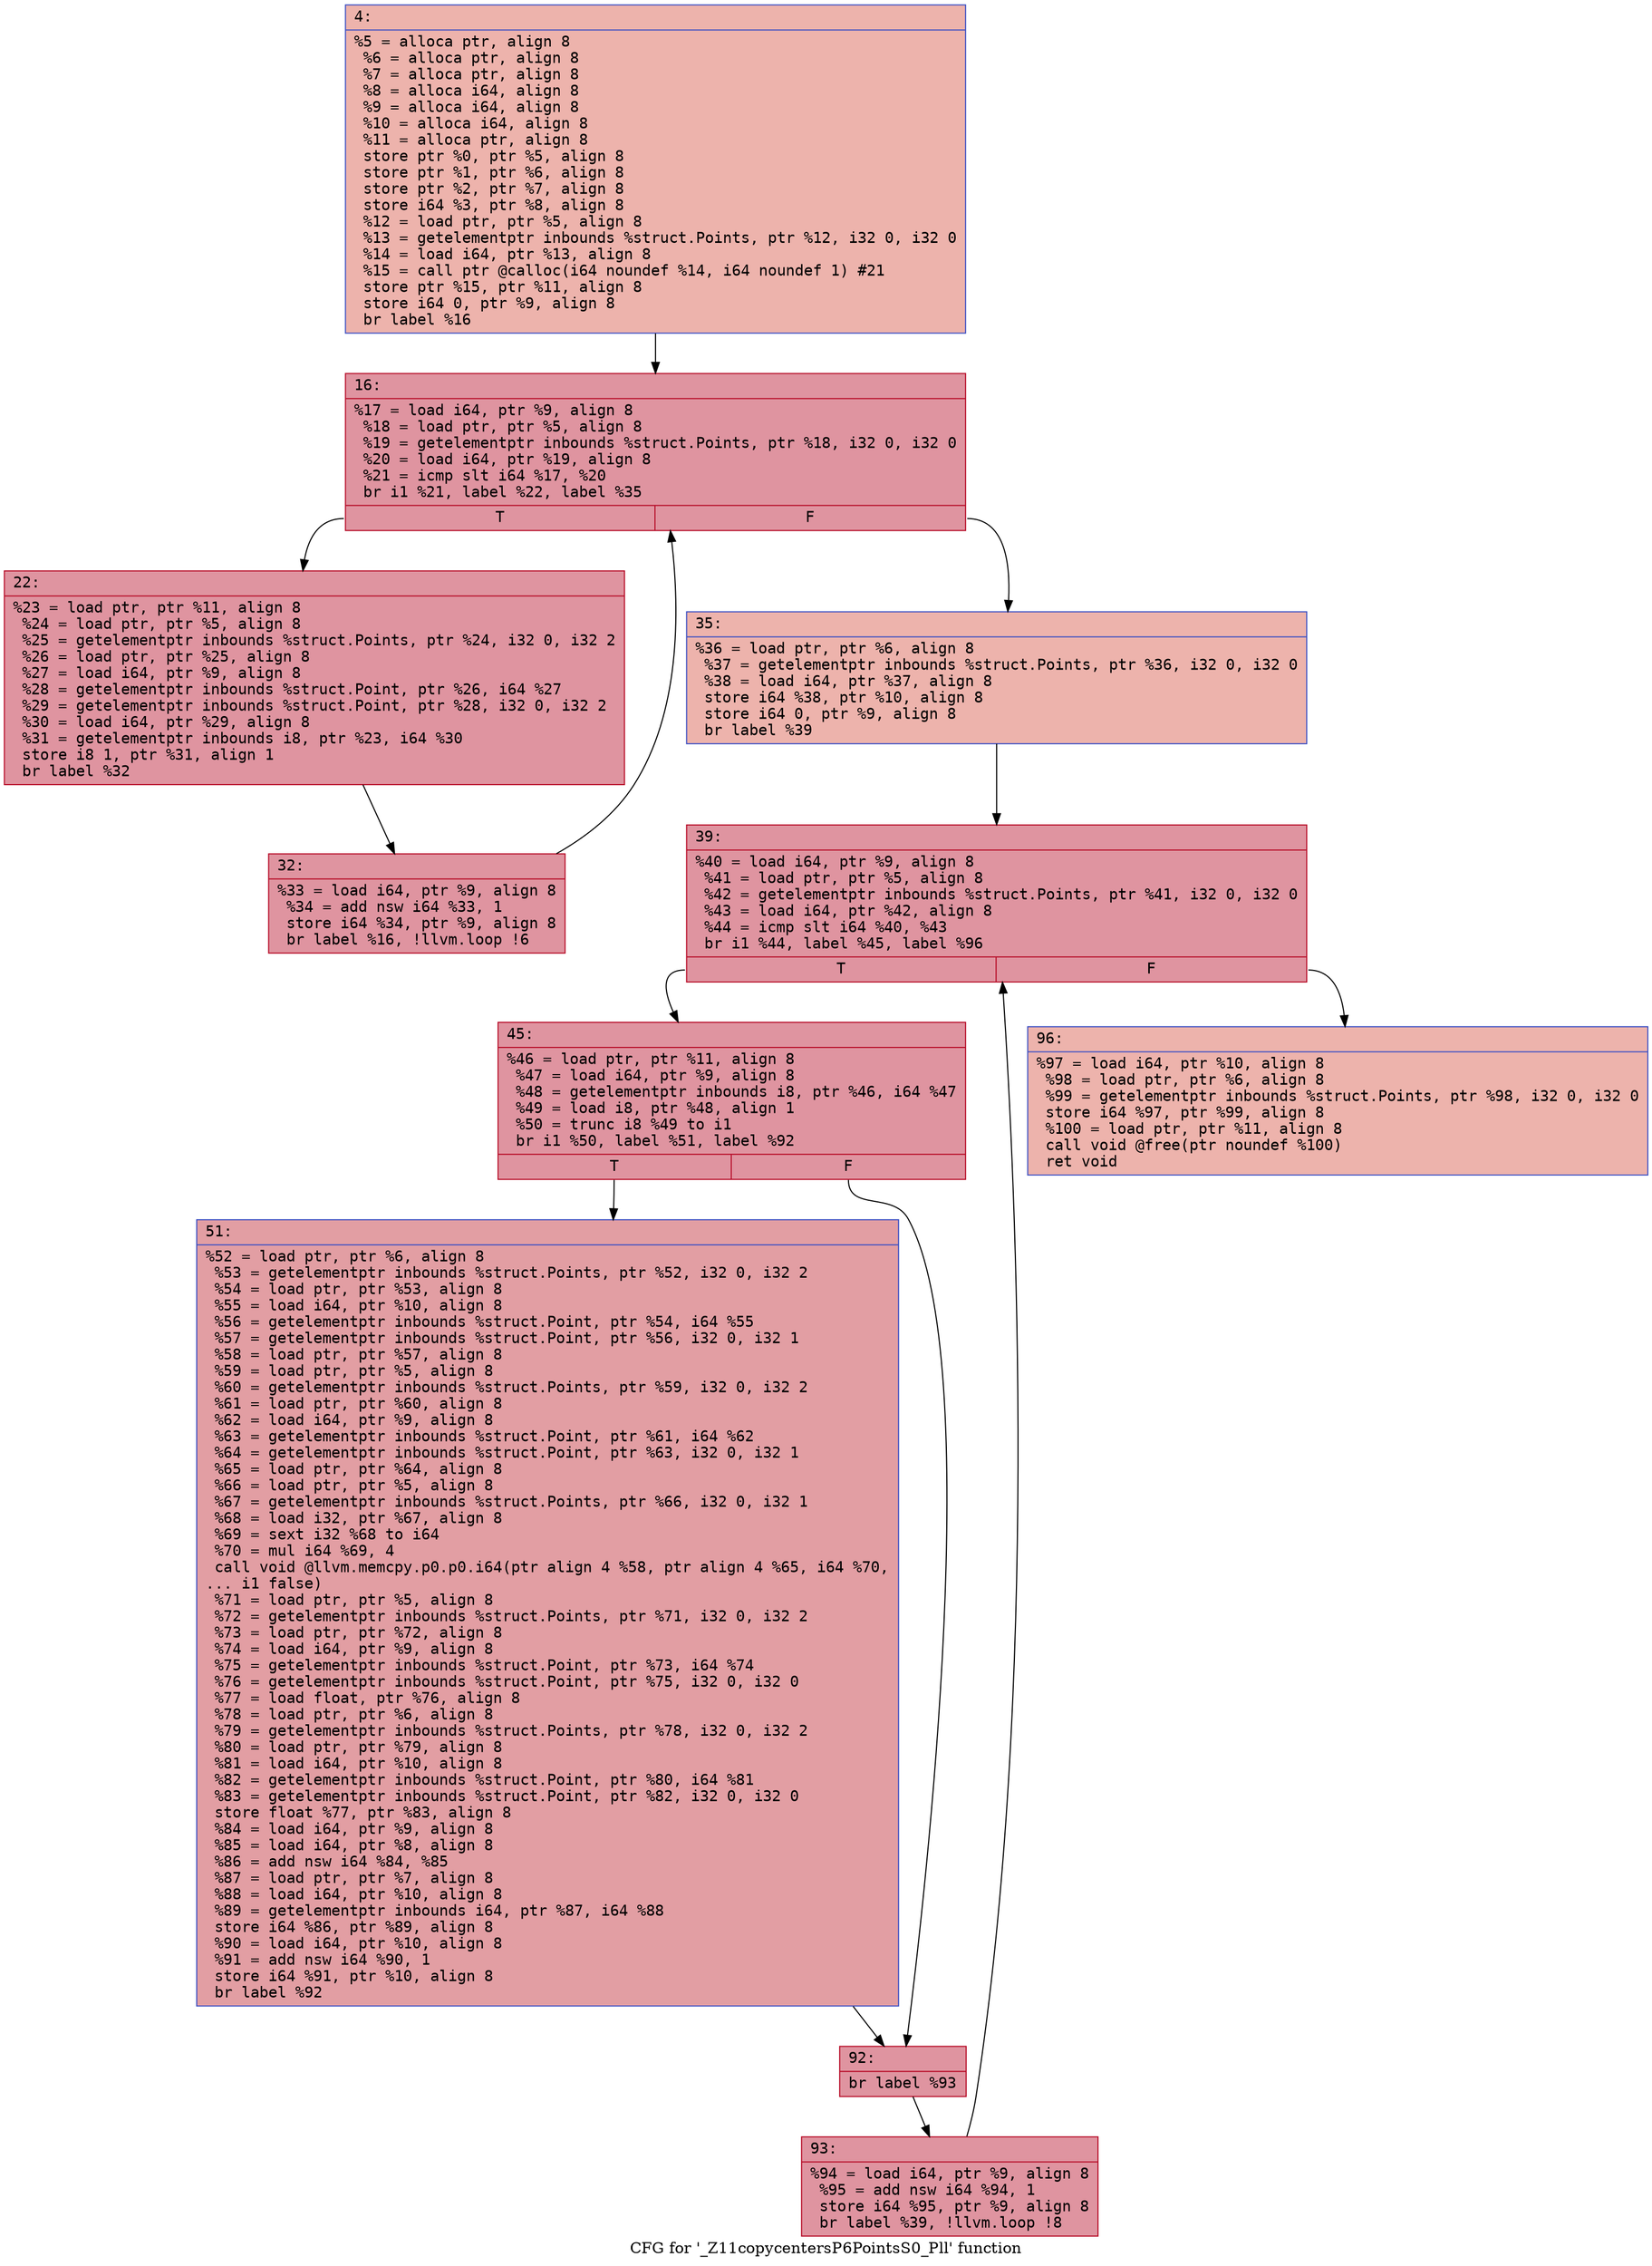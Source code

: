 digraph "CFG for '_Z11copycentersP6PointsS0_Pll' function" {
	label="CFG for '_Z11copycentersP6PointsS0_Pll' function";

	Node0x600000906030 [shape=record,color="#3d50c3ff", style=filled, fillcolor="#d6524470" fontname="Courier",label="{4:\l|  %5 = alloca ptr, align 8\l  %6 = alloca ptr, align 8\l  %7 = alloca ptr, align 8\l  %8 = alloca i64, align 8\l  %9 = alloca i64, align 8\l  %10 = alloca i64, align 8\l  %11 = alloca ptr, align 8\l  store ptr %0, ptr %5, align 8\l  store ptr %1, ptr %6, align 8\l  store ptr %2, ptr %7, align 8\l  store i64 %3, ptr %8, align 8\l  %12 = load ptr, ptr %5, align 8\l  %13 = getelementptr inbounds %struct.Points, ptr %12, i32 0, i32 0\l  %14 = load i64, ptr %13, align 8\l  %15 = call ptr @calloc(i64 noundef %14, i64 noundef 1) #21\l  store ptr %15, ptr %11, align 8\l  store i64 0, ptr %9, align 8\l  br label %16\l}"];
	Node0x600000906030 -> Node0x600000906080[tooltip="4 -> 16\nProbability 100.00%" ];
	Node0x600000906080 [shape=record,color="#b70d28ff", style=filled, fillcolor="#b70d2870" fontname="Courier",label="{16:\l|  %17 = load i64, ptr %9, align 8\l  %18 = load ptr, ptr %5, align 8\l  %19 = getelementptr inbounds %struct.Points, ptr %18, i32 0, i32 0\l  %20 = load i64, ptr %19, align 8\l  %21 = icmp slt i64 %17, %20\l  br i1 %21, label %22, label %35\l|{<s0>T|<s1>F}}"];
	Node0x600000906080:s0 -> Node0x6000009060d0[tooltip="16 -> 22\nProbability 96.88%" ];
	Node0x600000906080:s1 -> Node0x600000906170[tooltip="16 -> 35\nProbability 3.12%" ];
	Node0x6000009060d0 [shape=record,color="#b70d28ff", style=filled, fillcolor="#b70d2870" fontname="Courier",label="{22:\l|  %23 = load ptr, ptr %11, align 8\l  %24 = load ptr, ptr %5, align 8\l  %25 = getelementptr inbounds %struct.Points, ptr %24, i32 0, i32 2\l  %26 = load ptr, ptr %25, align 8\l  %27 = load i64, ptr %9, align 8\l  %28 = getelementptr inbounds %struct.Point, ptr %26, i64 %27\l  %29 = getelementptr inbounds %struct.Point, ptr %28, i32 0, i32 2\l  %30 = load i64, ptr %29, align 8\l  %31 = getelementptr inbounds i8, ptr %23, i64 %30\l  store i8 1, ptr %31, align 1\l  br label %32\l}"];
	Node0x6000009060d0 -> Node0x600000906120[tooltip="22 -> 32\nProbability 100.00%" ];
	Node0x600000906120 [shape=record,color="#b70d28ff", style=filled, fillcolor="#b70d2870" fontname="Courier",label="{32:\l|  %33 = load i64, ptr %9, align 8\l  %34 = add nsw i64 %33, 1\l  store i64 %34, ptr %9, align 8\l  br label %16, !llvm.loop !6\l}"];
	Node0x600000906120 -> Node0x600000906080[tooltip="32 -> 16\nProbability 100.00%" ];
	Node0x600000906170 [shape=record,color="#3d50c3ff", style=filled, fillcolor="#d6524470" fontname="Courier",label="{35:\l|  %36 = load ptr, ptr %6, align 8\l  %37 = getelementptr inbounds %struct.Points, ptr %36, i32 0, i32 0\l  %38 = load i64, ptr %37, align 8\l  store i64 %38, ptr %10, align 8\l  store i64 0, ptr %9, align 8\l  br label %39\l}"];
	Node0x600000906170 -> Node0x6000009061c0[tooltip="35 -> 39\nProbability 100.00%" ];
	Node0x6000009061c0 [shape=record,color="#b70d28ff", style=filled, fillcolor="#b70d2870" fontname="Courier",label="{39:\l|  %40 = load i64, ptr %9, align 8\l  %41 = load ptr, ptr %5, align 8\l  %42 = getelementptr inbounds %struct.Points, ptr %41, i32 0, i32 0\l  %43 = load i64, ptr %42, align 8\l  %44 = icmp slt i64 %40, %43\l  br i1 %44, label %45, label %96\l|{<s0>T|<s1>F}}"];
	Node0x6000009061c0:s0 -> Node0x600000906210[tooltip="39 -> 45\nProbability 96.88%" ];
	Node0x6000009061c0:s1 -> Node0x600000906350[tooltip="39 -> 96\nProbability 3.12%" ];
	Node0x600000906210 [shape=record,color="#b70d28ff", style=filled, fillcolor="#b70d2870" fontname="Courier",label="{45:\l|  %46 = load ptr, ptr %11, align 8\l  %47 = load i64, ptr %9, align 8\l  %48 = getelementptr inbounds i8, ptr %46, i64 %47\l  %49 = load i8, ptr %48, align 1\l  %50 = trunc i8 %49 to i1\l  br i1 %50, label %51, label %92\l|{<s0>T|<s1>F}}"];
	Node0x600000906210:s0 -> Node0x600000906260[tooltip="45 -> 51\nProbability 50.00%" ];
	Node0x600000906210:s1 -> Node0x6000009062b0[tooltip="45 -> 92\nProbability 50.00%" ];
	Node0x600000906260 [shape=record,color="#3d50c3ff", style=filled, fillcolor="#be242e70" fontname="Courier",label="{51:\l|  %52 = load ptr, ptr %6, align 8\l  %53 = getelementptr inbounds %struct.Points, ptr %52, i32 0, i32 2\l  %54 = load ptr, ptr %53, align 8\l  %55 = load i64, ptr %10, align 8\l  %56 = getelementptr inbounds %struct.Point, ptr %54, i64 %55\l  %57 = getelementptr inbounds %struct.Point, ptr %56, i32 0, i32 1\l  %58 = load ptr, ptr %57, align 8\l  %59 = load ptr, ptr %5, align 8\l  %60 = getelementptr inbounds %struct.Points, ptr %59, i32 0, i32 2\l  %61 = load ptr, ptr %60, align 8\l  %62 = load i64, ptr %9, align 8\l  %63 = getelementptr inbounds %struct.Point, ptr %61, i64 %62\l  %64 = getelementptr inbounds %struct.Point, ptr %63, i32 0, i32 1\l  %65 = load ptr, ptr %64, align 8\l  %66 = load ptr, ptr %5, align 8\l  %67 = getelementptr inbounds %struct.Points, ptr %66, i32 0, i32 1\l  %68 = load i32, ptr %67, align 8\l  %69 = sext i32 %68 to i64\l  %70 = mul i64 %69, 4\l  call void @llvm.memcpy.p0.p0.i64(ptr align 4 %58, ptr align 4 %65, i64 %70,\l... i1 false)\l  %71 = load ptr, ptr %5, align 8\l  %72 = getelementptr inbounds %struct.Points, ptr %71, i32 0, i32 2\l  %73 = load ptr, ptr %72, align 8\l  %74 = load i64, ptr %9, align 8\l  %75 = getelementptr inbounds %struct.Point, ptr %73, i64 %74\l  %76 = getelementptr inbounds %struct.Point, ptr %75, i32 0, i32 0\l  %77 = load float, ptr %76, align 8\l  %78 = load ptr, ptr %6, align 8\l  %79 = getelementptr inbounds %struct.Points, ptr %78, i32 0, i32 2\l  %80 = load ptr, ptr %79, align 8\l  %81 = load i64, ptr %10, align 8\l  %82 = getelementptr inbounds %struct.Point, ptr %80, i64 %81\l  %83 = getelementptr inbounds %struct.Point, ptr %82, i32 0, i32 0\l  store float %77, ptr %83, align 8\l  %84 = load i64, ptr %9, align 8\l  %85 = load i64, ptr %8, align 8\l  %86 = add nsw i64 %84, %85\l  %87 = load ptr, ptr %7, align 8\l  %88 = load i64, ptr %10, align 8\l  %89 = getelementptr inbounds i64, ptr %87, i64 %88\l  store i64 %86, ptr %89, align 8\l  %90 = load i64, ptr %10, align 8\l  %91 = add nsw i64 %90, 1\l  store i64 %91, ptr %10, align 8\l  br label %92\l}"];
	Node0x600000906260 -> Node0x6000009062b0[tooltip="51 -> 92\nProbability 100.00%" ];
	Node0x6000009062b0 [shape=record,color="#b70d28ff", style=filled, fillcolor="#b70d2870" fontname="Courier",label="{92:\l|  br label %93\l}"];
	Node0x6000009062b0 -> Node0x600000906300[tooltip="92 -> 93\nProbability 100.00%" ];
	Node0x600000906300 [shape=record,color="#b70d28ff", style=filled, fillcolor="#b70d2870" fontname="Courier",label="{93:\l|  %94 = load i64, ptr %9, align 8\l  %95 = add nsw i64 %94, 1\l  store i64 %95, ptr %9, align 8\l  br label %39, !llvm.loop !8\l}"];
	Node0x600000906300 -> Node0x6000009061c0[tooltip="93 -> 39\nProbability 100.00%" ];
	Node0x600000906350 [shape=record,color="#3d50c3ff", style=filled, fillcolor="#d6524470" fontname="Courier",label="{96:\l|  %97 = load i64, ptr %10, align 8\l  %98 = load ptr, ptr %6, align 8\l  %99 = getelementptr inbounds %struct.Points, ptr %98, i32 0, i32 0\l  store i64 %97, ptr %99, align 8\l  %100 = load ptr, ptr %11, align 8\l  call void @free(ptr noundef %100)\l  ret void\l}"];
}
